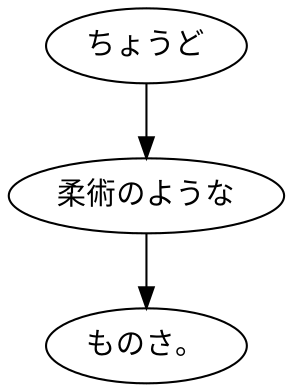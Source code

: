 digraph graph8547 {
	node0 [label="ちょうど"];
	node1 [label="柔術のような"];
	node2 [label="ものさ。"];
	node0 -> node1;
	node1 -> node2;
}

